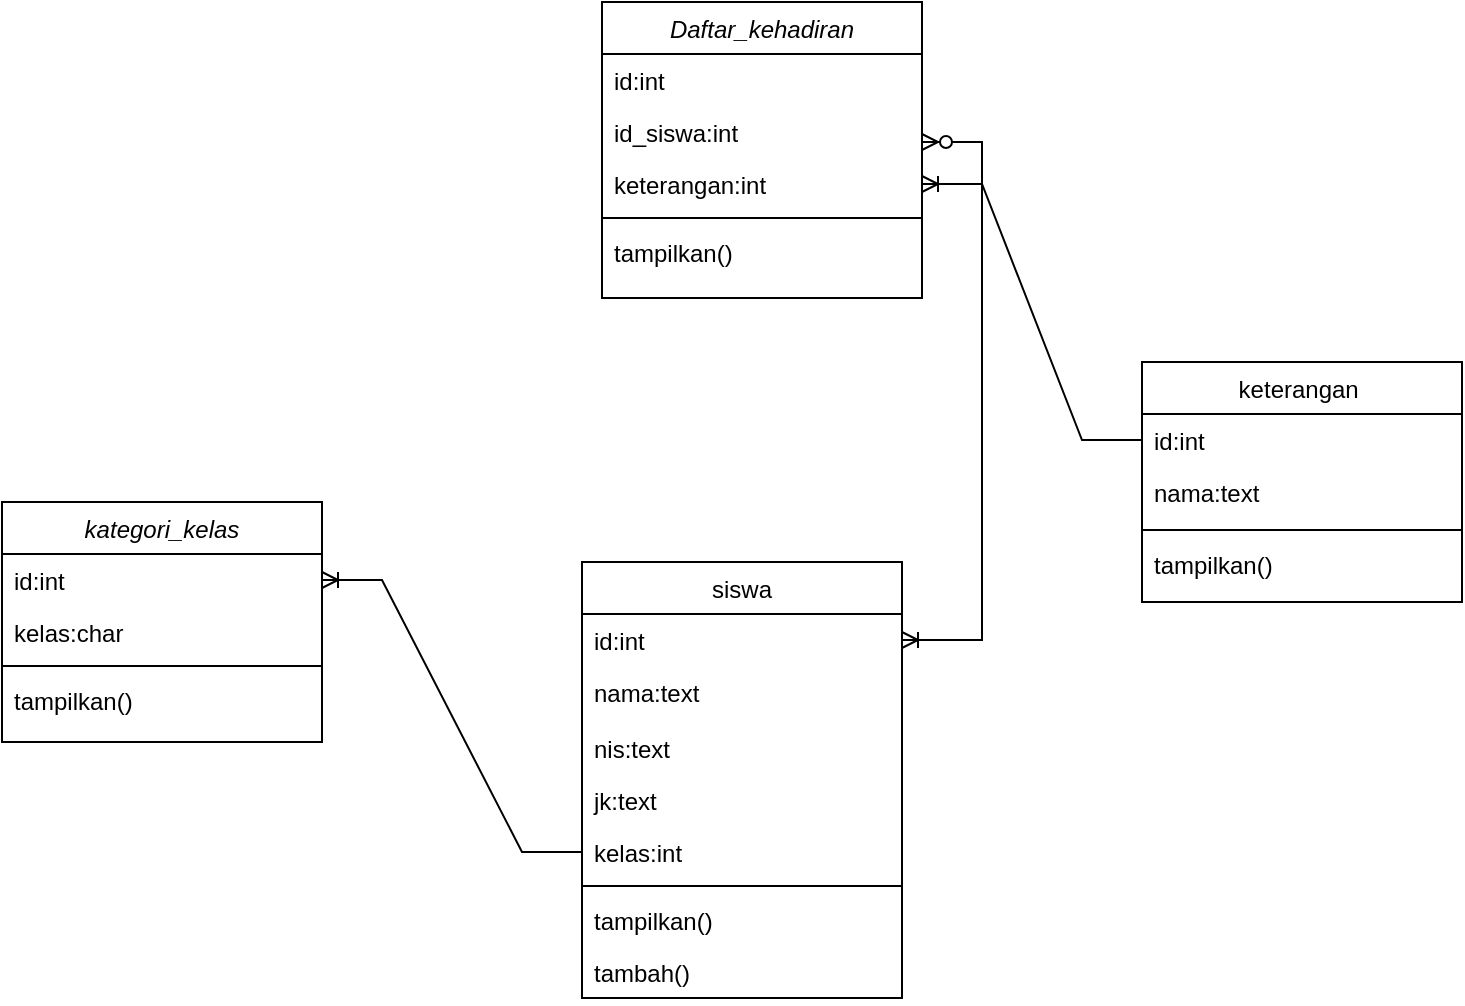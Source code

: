<mxfile version="24.7.8">
  <diagram id="C5RBs43oDa-KdzZeNtuy" name="Page-1">
    <mxGraphModel dx="1050" dy="583" grid="1" gridSize="10" guides="1" tooltips="1" connect="1" arrows="1" fold="1" page="1" pageScale="1" pageWidth="827" pageHeight="1169" math="0" shadow="0">
      <root>
        <mxCell id="WIyWlLk6GJQsqaUBKTNV-0" />
        <mxCell id="WIyWlLk6GJQsqaUBKTNV-1" parent="WIyWlLk6GJQsqaUBKTNV-0" />
        <mxCell id="zkfFHV4jXpPFQw0GAbJ--0" value="Daftar_kehadiran" style="swimlane;fontStyle=2;align=center;verticalAlign=top;childLayout=stackLayout;horizontal=1;startSize=26;horizontalStack=0;resizeParent=1;resizeLast=0;collapsible=1;marginBottom=0;rounded=0;shadow=0;strokeWidth=1;" parent="WIyWlLk6GJQsqaUBKTNV-1" vertex="1">
          <mxGeometry x="330" y="130" width="160" height="148" as="geometry">
            <mxRectangle x="230" y="140" width="160" height="26" as="alternateBounds" />
          </mxGeometry>
        </mxCell>
        <mxCell id="zkfFHV4jXpPFQw0GAbJ--1" value="id:int" style="text;align=left;verticalAlign=top;spacingLeft=4;spacingRight=4;overflow=hidden;rotatable=0;points=[[0,0.5],[1,0.5]];portConstraint=eastwest;" parent="zkfFHV4jXpPFQw0GAbJ--0" vertex="1">
          <mxGeometry y="26" width="160" height="26" as="geometry" />
        </mxCell>
        <mxCell id="zkfFHV4jXpPFQw0GAbJ--2" value="id_siswa:int" style="text;align=left;verticalAlign=top;spacingLeft=4;spacingRight=4;overflow=hidden;rotatable=0;points=[[0,0.5],[1,0.5]];portConstraint=eastwest;rounded=0;shadow=0;html=0;" parent="zkfFHV4jXpPFQw0GAbJ--0" vertex="1">
          <mxGeometry y="52" width="160" height="26" as="geometry" />
        </mxCell>
        <mxCell id="zkfFHV4jXpPFQw0GAbJ--3" value="keterangan:int" style="text;align=left;verticalAlign=top;spacingLeft=4;spacingRight=4;overflow=hidden;rotatable=0;points=[[0,0.5],[1,0.5]];portConstraint=eastwest;rounded=0;shadow=0;html=0;" parent="zkfFHV4jXpPFQw0GAbJ--0" vertex="1">
          <mxGeometry y="78" width="160" height="26" as="geometry" />
        </mxCell>
        <mxCell id="zkfFHV4jXpPFQw0GAbJ--4" value="" style="line;html=1;strokeWidth=1;align=left;verticalAlign=middle;spacingTop=-1;spacingLeft=3;spacingRight=3;rotatable=0;labelPosition=right;points=[];portConstraint=eastwest;" parent="zkfFHV4jXpPFQw0GAbJ--0" vertex="1">
          <mxGeometry y="104" width="160" height="8" as="geometry" />
        </mxCell>
        <mxCell id="zkfFHV4jXpPFQw0GAbJ--5" value="tampilkan()" style="text;align=left;verticalAlign=top;spacingLeft=4;spacingRight=4;overflow=hidden;rotatable=0;points=[[0,0.5],[1,0.5]];portConstraint=eastwest;" parent="zkfFHV4jXpPFQw0GAbJ--0" vertex="1">
          <mxGeometry y="112" width="160" height="26" as="geometry" />
        </mxCell>
        <mxCell id="WGVTxrrMGY3shV4xtPOd-1" value="kategori_kelas" style="swimlane;fontStyle=2;align=center;verticalAlign=top;childLayout=stackLayout;horizontal=1;startSize=26;horizontalStack=0;resizeParent=1;resizeLast=0;collapsible=1;marginBottom=0;rounded=0;shadow=0;strokeWidth=1;" parent="WIyWlLk6GJQsqaUBKTNV-1" vertex="1">
          <mxGeometry x="30" y="380" width="160" height="120" as="geometry">
            <mxRectangle x="230" y="140" width="160" height="26" as="alternateBounds" />
          </mxGeometry>
        </mxCell>
        <mxCell id="WGVTxrrMGY3shV4xtPOd-2" value="id:int" style="text;align=left;verticalAlign=top;spacingLeft=4;spacingRight=4;overflow=hidden;rotatable=0;points=[[0,0.5],[1,0.5]];portConstraint=eastwest;" parent="WGVTxrrMGY3shV4xtPOd-1" vertex="1">
          <mxGeometry y="26" width="160" height="26" as="geometry" />
        </mxCell>
        <mxCell id="WGVTxrrMGY3shV4xtPOd-3" value="kelas:char" style="text;align=left;verticalAlign=top;spacingLeft=4;spacingRight=4;overflow=hidden;rotatable=0;points=[[0,0.5],[1,0.5]];portConstraint=eastwest;rounded=0;shadow=0;html=0;" parent="WGVTxrrMGY3shV4xtPOd-1" vertex="1">
          <mxGeometry y="52" width="160" height="26" as="geometry" />
        </mxCell>
        <mxCell id="WGVTxrrMGY3shV4xtPOd-5" value="" style="line;html=1;strokeWidth=1;align=left;verticalAlign=middle;spacingTop=-1;spacingLeft=3;spacingRight=3;rotatable=0;labelPosition=right;points=[];portConstraint=eastwest;" parent="WGVTxrrMGY3shV4xtPOd-1" vertex="1">
          <mxGeometry y="78" width="160" height="8" as="geometry" />
        </mxCell>
        <mxCell id="WGVTxrrMGY3shV4xtPOd-6" value="tampilkan()" style="text;align=left;verticalAlign=top;spacingLeft=4;spacingRight=4;overflow=hidden;rotatable=0;points=[[0,0.5],[1,0.5]];portConstraint=eastwest;" parent="WGVTxrrMGY3shV4xtPOd-1" vertex="1">
          <mxGeometry y="86" width="160" height="26" as="geometry" />
        </mxCell>
        <mxCell id="WGVTxrrMGY3shV4xtPOd-7" value="" style="edgeStyle=entityRelationEdgeStyle;fontSize=12;html=1;endArrow=ERoneToMany;rounded=0;entryX=1;entryY=0.5;entryDx=0;entryDy=0;" parent="WIyWlLk6GJQsqaUBKTNV-1" source="xUOxKGxRy91EBBkpBX_R-1" target="zkfFHV4jXpPFQw0GAbJ--3" edge="1">
          <mxGeometry width="100" height="100" relative="1" as="geometry">
            <mxPoint x="160" y="120" as="sourcePoint" />
            <mxPoint x="260" y="20" as="targetPoint" />
            <Array as="points">
              <mxPoint x="200" y="160" />
            </Array>
          </mxGeometry>
        </mxCell>
        <mxCell id="WGVTxrrMGY3shV4xtPOd-8" value="siswa" style="swimlane;fontStyle=0;align=center;verticalAlign=top;childLayout=stackLayout;horizontal=1;startSize=26;horizontalStack=0;resizeParent=1;resizeLast=0;collapsible=1;marginBottom=0;rounded=0;shadow=0;strokeWidth=1;" parent="WIyWlLk6GJQsqaUBKTNV-1" vertex="1">
          <mxGeometry x="320" y="410" width="160" height="218" as="geometry">
            <mxRectangle x="550" y="140" width="160" height="26" as="alternateBounds" />
          </mxGeometry>
        </mxCell>
        <mxCell id="WGVTxrrMGY3shV4xtPOd-9" value="id:int" style="text;align=left;verticalAlign=top;spacingLeft=4;spacingRight=4;overflow=hidden;rotatable=0;points=[[0,0.5],[1,0.5]];portConstraint=eastwest;" parent="WGVTxrrMGY3shV4xtPOd-8" vertex="1">
          <mxGeometry y="26" width="160" height="26" as="geometry" />
        </mxCell>
        <mxCell id="WGVTxrrMGY3shV4xtPOd-10" value="nama:text" style="text;align=left;verticalAlign=top;spacingLeft=4;spacingRight=4;overflow=hidden;rotatable=0;points=[[0,0.5],[1,0.5]];portConstraint=eastwest;rounded=0;shadow=0;html=0;" parent="WGVTxrrMGY3shV4xtPOd-8" vertex="1">
          <mxGeometry y="52" width="160" height="28" as="geometry" />
        </mxCell>
        <mxCell id="WGVTxrrMGY3shV4xtPOd-11" value="nis:text" style="text;align=left;verticalAlign=top;spacingLeft=4;spacingRight=4;overflow=hidden;rotatable=0;points=[[0,0.5],[1,0.5]];portConstraint=eastwest;rounded=0;shadow=0;html=0;" parent="WGVTxrrMGY3shV4xtPOd-8" vertex="1">
          <mxGeometry y="80" width="160" height="26" as="geometry" />
        </mxCell>
        <mxCell id="xUOxKGxRy91EBBkpBX_R-12" value="jk:text" style="text;align=left;verticalAlign=top;spacingLeft=4;spacingRight=4;overflow=hidden;rotatable=0;points=[[0,0.5],[1,0.5]];portConstraint=eastwest;rounded=0;shadow=0;html=0;" vertex="1" parent="WGVTxrrMGY3shV4xtPOd-8">
          <mxGeometry y="106" width="160" height="26" as="geometry" />
        </mxCell>
        <mxCell id="WGVTxrrMGY3shV4xtPOd-13" value="kelas:int" style="text;align=left;verticalAlign=top;spacingLeft=4;spacingRight=4;overflow=hidden;rotatable=0;points=[[0,0.5],[1,0.5]];portConstraint=eastwest;rounded=0;shadow=0;html=0;" parent="WGVTxrrMGY3shV4xtPOd-8" vertex="1">
          <mxGeometry y="132" width="160" height="26" as="geometry" />
        </mxCell>
        <mxCell id="WGVTxrrMGY3shV4xtPOd-14" value="" style="line;html=1;strokeWidth=1;align=left;verticalAlign=middle;spacingTop=-1;spacingLeft=3;spacingRight=3;rotatable=0;labelPosition=right;points=[];portConstraint=eastwest;" parent="WGVTxrrMGY3shV4xtPOd-8" vertex="1">
          <mxGeometry y="158" width="160" height="8" as="geometry" />
        </mxCell>
        <mxCell id="WGVTxrrMGY3shV4xtPOd-15" value="tampilkan()" style="text;align=left;verticalAlign=top;spacingLeft=4;spacingRight=4;overflow=hidden;rotatable=0;points=[[0,0.5],[1,0.5]];portConstraint=eastwest;" parent="WGVTxrrMGY3shV4xtPOd-8" vertex="1">
          <mxGeometry y="166" width="160" height="26" as="geometry" />
        </mxCell>
        <mxCell id="WGVTxrrMGY3shV4xtPOd-16" value="tambah()" style="text;align=left;verticalAlign=top;spacingLeft=4;spacingRight=4;overflow=hidden;rotatable=0;points=[[0,0.5],[1,0.5]];portConstraint=eastwest;" parent="WGVTxrrMGY3shV4xtPOd-8" vertex="1">
          <mxGeometry y="192" width="160" height="26" as="geometry" />
        </mxCell>
        <mxCell id="xUOxKGxRy91EBBkpBX_R-0" value="keterangan " style="swimlane;fontStyle=0;align=center;verticalAlign=top;childLayout=stackLayout;horizontal=1;startSize=26;horizontalStack=0;resizeParent=1;resizeLast=0;collapsible=1;marginBottom=0;rounded=0;shadow=0;strokeWidth=1;" vertex="1" parent="WIyWlLk6GJQsqaUBKTNV-1">
          <mxGeometry x="600" y="310" width="160" height="120" as="geometry">
            <mxRectangle x="550" y="140" width="160" height="26" as="alternateBounds" />
          </mxGeometry>
        </mxCell>
        <mxCell id="xUOxKGxRy91EBBkpBX_R-1" value="id:int" style="text;align=left;verticalAlign=top;spacingLeft=4;spacingRight=4;overflow=hidden;rotatable=0;points=[[0,0.5],[1,0.5]];portConstraint=eastwest;" vertex="1" parent="xUOxKGxRy91EBBkpBX_R-0">
          <mxGeometry y="26" width="160" height="26" as="geometry" />
        </mxCell>
        <mxCell id="xUOxKGxRy91EBBkpBX_R-2" value="nama:text " style="text;align=left;verticalAlign=top;spacingLeft=4;spacingRight=4;overflow=hidden;rotatable=0;points=[[0,0.5],[1,0.5]];portConstraint=eastwest;rounded=0;shadow=0;html=0;" vertex="1" parent="xUOxKGxRy91EBBkpBX_R-0">
          <mxGeometry y="52" width="160" height="28" as="geometry" />
        </mxCell>
        <mxCell id="xUOxKGxRy91EBBkpBX_R-5" value="" style="line;html=1;strokeWidth=1;align=left;verticalAlign=middle;spacingTop=-1;spacingLeft=3;spacingRight=3;rotatable=0;labelPosition=right;points=[];portConstraint=eastwest;" vertex="1" parent="xUOxKGxRy91EBBkpBX_R-0">
          <mxGeometry y="80" width="160" height="8" as="geometry" />
        </mxCell>
        <mxCell id="xUOxKGxRy91EBBkpBX_R-6" value="tampilkan()" style="text;align=left;verticalAlign=top;spacingLeft=4;spacingRight=4;overflow=hidden;rotatable=0;points=[[0,0.5],[1,0.5]];portConstraint=eastwest;" vertex="1" parent="xUOxKGxRy91EBBkpBX_R-0">
          <mxGeometry y="88" width="160" height="26" as="geometry" />
        </mxCell>
        <mxCell id="xUOxKGxRy91EBBkpBX_R-9" value="" style="edgeStyle=entityRelationEdgeStyle;fontSize=12;html=1;endArrow=ERoneToMany;startArrow=ERzeroToMany;rounded=0;entryX=1;entryY=0.5;entryDx=0;entryDy=0;" edge="1" parent="WIyWlLk6GJQsqaUBKTNV-1" target="WGVTxrrMGY3shV4xtPOd-9">
          <mxGeometry width="100" height="100" relative="1" as="geometry">
            <mxPoint x="490" y="200" as="sourcePoint" />
            <mxPoint x="590" y="100" as="targetPoint" />
            <Array as="points">
              <mxPoint x="560" y="130" />
              <mxPoint x="580" y="120" />
            </Array>
          </mxGeometry>
        </mxCell>
        <mxCell id="xUOxKGxRy91EBBkpBX_R-11" value="" style="edgeStyle=entityRelationEdgeStyle;fontSize=12;html=1;endArrow=ERoneToMany;rounded=0;exitX=0;exitY=0.5;exitDx=0;exitDy=0;entryX=1;entryY=0.5;entryDx=0;entryDy=0;" edge="1" parent="WIyWlLk6GJQsqaUBKTNV-1" source="WGVTxrrMGY3shV4xtPOd-13" target="WGVTxrrMGY3shV4xtPOd-2">
          <mxGeometry width="100" height="100" relative="1" as="geometry">
            <mxPoint x="360" y="430" as="sourcePoint" />
            <mxPoint x="460" y="330" as="targetPoint" />
            <Array as="points">
              <mxPoint x="280" y="400" />
            </Array>
          </mxGeometry>
        </mxCell>
      </root>
    </mxGraphModel>
  </diagram>
</mxfile>
